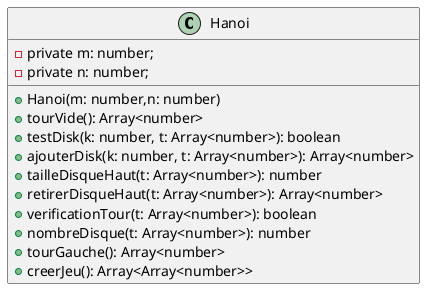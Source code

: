 @startuml controle

class Hanoi {
    -private m: number;
    -private n: number;

    +Hanoi(m: number,n: number)
    +tourVide(): Array<number>
    +testDisk(k: number, t: Array<number>): boolean
    +ajouterDisk(k: number, t: Array<number>): Array<number>
    +tailleDisqueHaut(t: Array<number>): number
    +retirerDisqueHaut(t: Array<number>): Array<number>
    +verificationTour(t: Array<number>): boolean
    +nombreDisque(t: Array<number>): number
    +tourGauche(): Array<number>
    +creerJeu(): Array<Array<number>>
}
@enduml